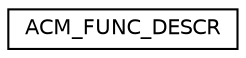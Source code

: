 digraph "Graphical Class Hierarchy"
{
  edge [fontname="Helvetica",fontsize="10",labelfontname="Helvetica",labelfontsize="10"];
  node [fontname="Helvetica",fontsize="10",shape=record];
  rankdir="LR";
  Node1 [label="ACM_FUNC_DESCR",height=0.2,width=0.4,color="black", fillcolor="white", style="filled",URL="$struct_a_c_m___f_u_n_c___d_e_s_c_r.html"];
}
